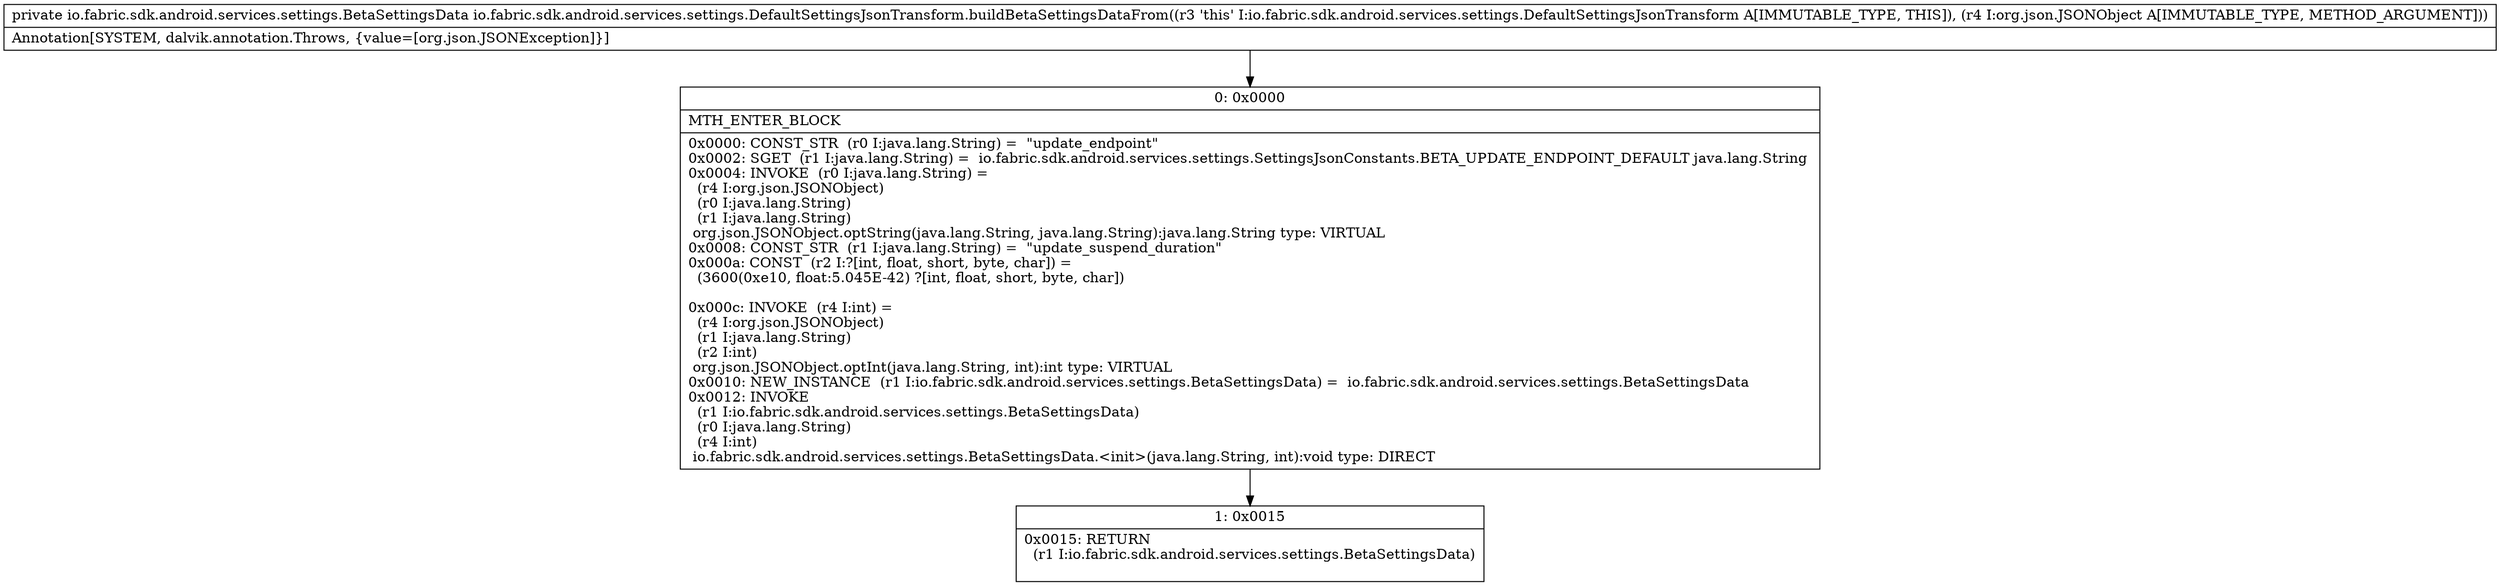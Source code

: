 digraph "CFG forio.fabric.sdk.android.services.settings.DefaultSettingsJsonTransform.buildBetaSettingsDataFrom(Lorg\/json\/JSONObject;)Lio\/fabric\/sdk\/android\/services\/settings\/BetaSettingsData;" {
Node_0 [shape=record,label="{0\:\ 0x0000|MTH_ENTER_BLOCK\l|0x0000: CONST_STR  (r0 I:java.lang.String) =  \"update_endpoint\" \l0x0002: SGET  (r1 I:java.lang.String) =  io.fabric.sdk.android.services.settings.SettingsJsonConstants.BETA_UPDATE_ENDPOINT_DEFAULT java.lang.String \l0x0004: INVOKE  (r0 I:java.lang.String) = \l  (r4 I:org.json.JSONObject)\l  (r0 I:java.lang.String)\l  (r1 I:java.lang.String)\l org.json.JSONObject.optString(java.lang.String, java.lang.String):java.lang.String type: VIRTUAL \l0x0008: CONST_STR  (r1 I:java.lang.String) =  \"update_suspend_duration\" \l0x000a: CONST  (r2 I:?[int, float, short, byte, char]) = \l  (3600(0xe10, float:5.045E\-42) ?[int, float, short, byte, char])\l \l0x000c: INVOKE  (r4 I:int) = \l  (r4 I:org.json.JSONObject)\l  (r1 I:java.lang.String)\l  (r2 I:int)\l org.json.JSONObject.optInt(java.lang.String, int):int type: VIRTUAL \l0x0010: NEW_INSTANCE  (r1 I:io.fabric.sdk.android.services.settings.BetaSettingsData) =  io.fabric.sdk.android.services.settings.BetaSettingsData \l0x0012: INVOKE  \l  (r1 I:io.fabric.sdk.android.services.settings.BetaSettingsData)\l  (r0 I:java.lang.String)\l  (r4 I:int)\l io.fabric.sdk.android.services.settings.BetaSettingsData.\<init\>(java.lang.String, int):void type: DIRECT \l}"];
Node_1 [shape=record,label="{1\:\ 0x0015|0x0015: RETURN  \l  (r1 I:io.fabric.sdk.android.services.settings.BetaSettingsData)\l \l}"];
MethodNode[shape=record,label="{private io.fabric.sdk.android.services.settings.BetaSettingsData io.fabric.sdk.android.services.settings.DefaultSettingsJsonTransform.buildBetaSettingsDataFrom((r3 'this' I:io.fabric.sdk.android.services.settings.DefaultSettingsJsonTransform A[IMMUTABLE_TYPE, THIS]), (r4 I:org.json.JSONObject A[IMMUTABLE_TYPE, METHOD_ARGUMENT]))  | Annotation[SYSTEM, dalvik.annotation.Throws, \{value=[org.json.JSONException]\}]\l}"];
MethodNode -> Node_0;
Node_0 -> Node_1;
}

